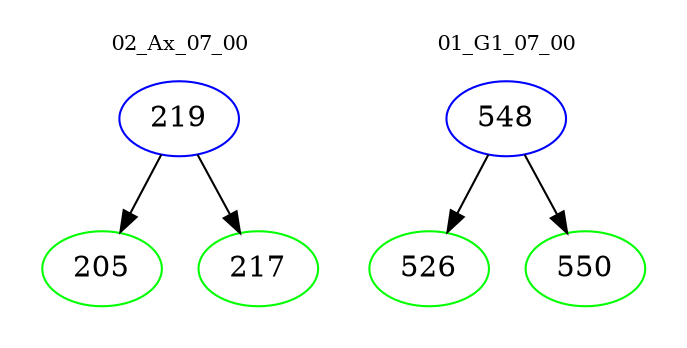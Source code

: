 digraph{
subgraph cluster_0 {
color = white
label = "02_Ax_07_00";
fontsize=10;
T0_219 [label="219", color="blue"]
T0_219 -> T0_205 [color="black"]
T0_205 [label="205", color="green"]
T0_219 -> T0_217 [color="black"]
T0_217 [label="217", color="green"]
}
subgraph cluster_1 {
color = white
label = "01_G1_07_00";
fontsize=10;
T1_548 [label="548", color="blue"]
T1_548 -> T1_526 [color="black"]
T1_526 [label="526", color="green"]
T1_548 -> T1_550 [color="black"]
T1_550 [label="550", color="green"]
}
}
